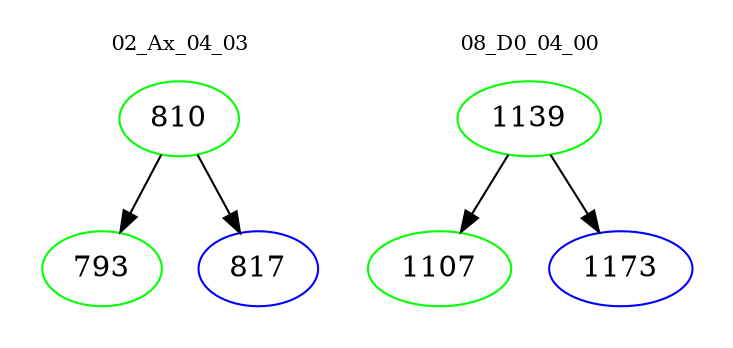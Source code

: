 digraph{
subgraph cluster_0 {
color = white
label = "02_Ax_04_03";
fontsize=10;
T0_810 [label="810", color="green"]
T0_810 -> T0_793 [color="black"]
T0_793 [label="793", color="green"]
T0_810 -> T0_817 [color="black"]
T0_817 [label="817", color="blue"]
}
subgraph cluster_1 {
color = white
label = "08_D0_04_00";
fontsize=10;
T1_1139 [label="1139", color="green"]
T1_1139 -> T1_1107 [color="black"]
T1_1107 [label="1107", color="green"]
T1_1139 -> T1_1173 [color="black"]
T1_1173 [label="1173", color="blue"]
}
}
